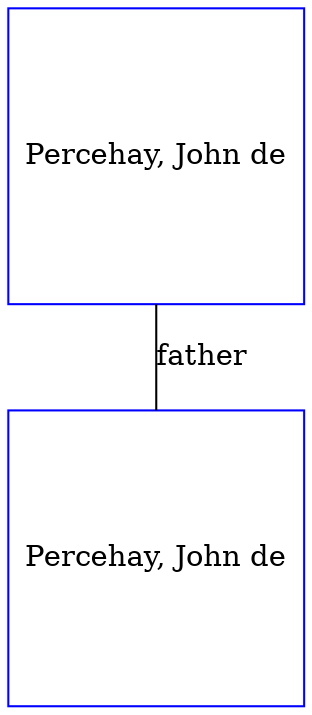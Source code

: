 digraph D {
    edge [dir=none];    node [shape=box];    "026764"   [label="Percehay, John de", shape=box, regular=1, color="blue"] ;
"026763"   [label="Percehay, John de", shape=box, regular=1, color="blue"] ;
026764->026763 [label="father",arrowsize=0.0]; 
}
